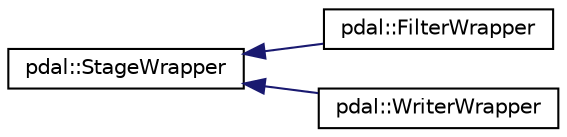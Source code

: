 digraph "Graphical Class Hierarchy"
{
  edge [fontname="Helvetica",fontsize="10",labelfontname="Helvetica",labelfontsize="10"];
  node [fontname="Helvetica",fontsize="10",shape=record];
  rankdir="LR";
  Node1 [label="pdal::StageWrapper",height=0.2,width=0.4,color="black", fillcolor="white", style="filled",URL="$classpdal_1_1StageWrapper.html"];
  Node1 -> Node2 [dir="back",color="midnightblue",fontsize="10",style="solid",fontname="Helvetica"];
  Node2 [label="pdal::FilterWrapper",height=0.2,width=0.4,color="black", fillcolor="white", style="filled",URL="$classpdal_1_1FilterWrapper.html"];
  Node1 -> Node3 [dir="back",color="midnightblue",fontsize="10",style="solid",fontname="Helvetica"];
  Node3 [label="pdal::WriterWrapper",height=0.2,width=0.4,color="black", fillcolor="white", style="filled",URL="$classpdal_1_1WriterWrapper.html"];
}
